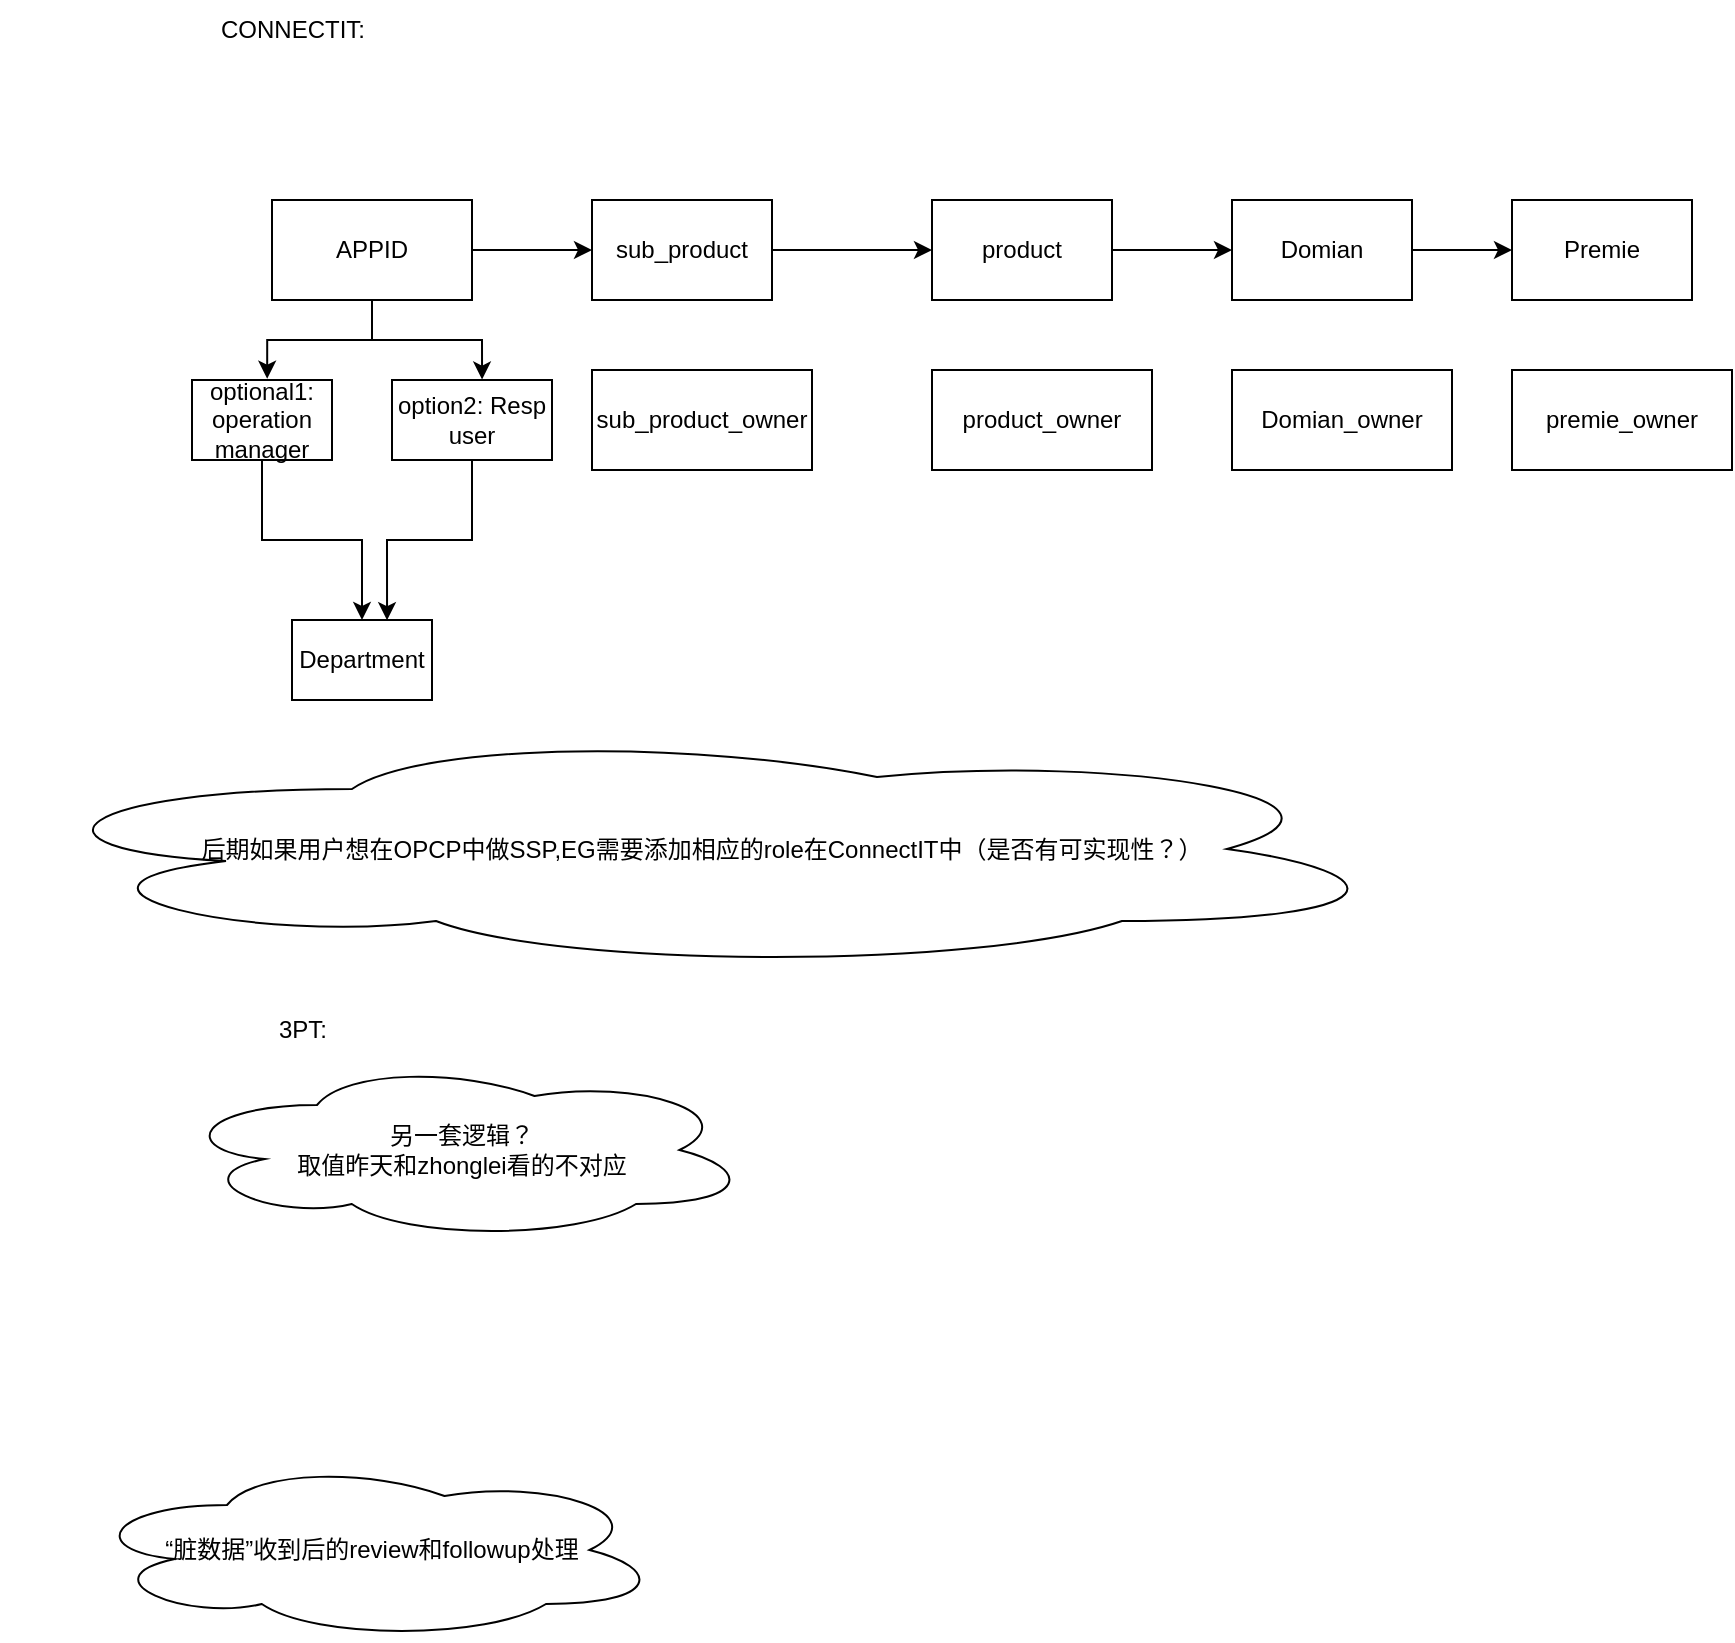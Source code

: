 <mxfile version="28.1.1">
  <diagram name="第 1 页" id="BSCWauZXV5LeKHG2UdXg">
    <mxGraphModel dx="1776" dy="558" grid="1" gridSize="10" guides="1" tooltips="1" connect="1" arrows="1" fold="1" page="1" pageScale="1" pageWidth="827" pageHeight="1169" math="0" shadow="0">
      <root>
        <mxCell id="0" />
        <mxCell id="1" parent="0" />
        <mxCell id="vqEWgfP7RBYQq6a4k92P-22" style="edgeStyle=orthogonalEdgeStyle;rounded=0;orthogonalLoop=1;jettySize=auto;html=1;entryX=0;entryY=0.5;entryDx=0;entryDy=0;" edge="1" parent="1" source="vqEWgfP7RBYQq6a4k92P-1" target="vqEWgfP7RBYQq6a4k92P-14">
          <mxGeometry relative="1" as="geometry" />
        </mxCell>
        <mxCell id="vqEWgfP7RBYQq6a4k92P-1" value="APPID" style="rounded=0;whiteSpace=wrap;html=1;" vertex="1" parent="1">
          <mxGeometry x="20" y="200" width="100" height="50" as="geometry" />
        </mxCell>
        <mxCell id="vqEWgfP7RBYQq6a4k92P-12" style="edgeStyle=orthogonalEdgeStyle;rounded=0;orthogonalLoop=1;jettySize=auto;html=1;entryX=0.5;entryY=0;entryDx=0;entryDy=0;" edge="1" parent="1" source="vqEWgfP7RBYQq6a4k92P-3" target="vqEWgfP7RBYQq6a4k92P-5">
          <mxGeometry relative="1" as="geometry" />
        </mxCell>
        <mxCell id="vqEWgfP7RBYQq6a4k92P-3" value="optional1: operation manager" style="rounded=0;whiteSpace=wrap;html=1;" vertex="1" parent="1">
          <mxGeometry x="-20" y="290" width="70" height="40" as="geometry" />
        </mxCell>
        <mxCell id="vqEWgfP7RBYQq6a4k92P-5" value="Department" style="rounded=0;whiteSpace=wrap;html=1;" vertex="1" parent="1">
          <mxGeometry x="30" y="410" width="70" height="40" as="geometry" />
        </mxCell>
        <mxCell id="vqEWgfP7RBYQq6a4k92P-7" value="option2: Resp user" style="rounded=0;whiteSpace=wrap;html=1;" vertex="1" parent="1">
          <mxGeometry x="80" y="290" width="80" height="40" as="geometry" />
        </mxCell>
        <mxCell id="vqEWgfP7RBYQq6a4k92P-10" style="edgeStyle=orthogonalEdgeStyle;rounded=0;orthogonalLoop=1;jettySize=auto;html=1;entryX=0.537;entryY=-0.016;entryDx=0;entryDy=0;entryPerimeter=0;" edge="1" parent="1" source="vqEWgfP7RBYQq6a4k92P-1" target="vqEWgfP7RBYQq6a4k92P-3">
          <mxGeometry relative="1" as="geometry" />
        </mxCell>
        <mxCell id="vqEWgfP7RBYQq6a4k92P-11" style="edgeStyle=orthogonalEdgeStyle;rounded=0;orthogonalLoop=1;jettySize=auto;html=1;entryX=0.563;entryY=-0.006;entryDx=0;entryDy=0;entryPerimeter=0;" edge="1" parent="1" source="vqEWgfP7RBYQq6a4k92P-1" target="vqEWgfP7RBYQq6a4k92P-7">
          <mxGeometry relative="1" as="geometry" />
        </mxCell>
        <mxCell id="vqEWgfP7RBYQq6a4k92P-13" style="edgeStyle=orthogonalEdgeStyle;rounded=0;orthogonalLoop=1;jettySize=auto;html=1;entryX=0.679;entryY=0.003;entryDx=0;entryDy=0;entryPerimeter=0;" edge="1" parent="1" source="vqEWgfP7RBYQq6a4k92P-7" target="vqEWgfP7RBYQq6a4k92P-5">
          <mxGeometry relative="1" as="geometry" />
        </mxCell>
        <mxCell id="vqEWgfP7RBYQq6a4k92P-23" style="edgeStyle=orthogonalEdgeStyle;rounded=0;orthogonalLoop=1;jettySize=auto;html=1;exitX=1;exitY=0.5;exitDx=0;exitDy=0;entryX=0;entryY=0.5;entryDx=0;entryDy=0;" edge="1" parent="1" source="vqEWgfP7RBYQq6a4k92P-14" target="vqEWgfP7RBYQq6a4k92P-15">
          <mxGeometry relative="1" as="geometry" />
        </mxCell>
        <mxCell id="vqEWgfP7RBYQq6a4k92P-14" value="sub_product" style="rounded=0;whiteSpace=wrap;html=1;" vertex="1" parent="1">
          <mxGeometry x="180" y="200" width="90" height="50" as="geometry" />
        </mxCell>
        <mxCell id="vqEWgfP7RBYQq6a4k92P-24" style="edgeStyle=orthogonalEdgeStyle;rounded=0;orthogonalLoop=1;jettySize=auto;html=1;exitX=1;exitY=0.5;exitDx=0;exitDy=0;entryX=0;entryY=0.5;entryDx=0;entryDy=0;" edge="1" parent="1" source="vqEWgfP7RBYQq6a4k92P-15" target="vqEWgfP7RBYQq6a4k92P-18">
          <mxGeometry relative="1" as="geometry" />
        </mxCell>
        <mxCell id="vqEWgfP7RBYQq6a4k92P-15" value="product" style="rounded=0;whiteSpace=wrap;html=1;" vertex="1" parent="1">
          <mxGeometry x="350" y="200" width="90" height="50" as="geometry" />
        </mxCell>
        <mxCell id="vqEWgfP7RBYQq6a4k92P-16" value="sub_product_owner" style="rounded=0;whiteSpace=wrap;html=1;" vertex="1" parent="1">
          <mxGeometry x="180" y="285" width="110" height="50" as="geometry" />
        </mxCell>
        <mxCell id="vqEWgfP7RBYQq6a4k92P-17" value="product_owner" style="rounded=0;whiteSpace=wrap;html=1;" vertex="1" parent="1">
          <mxGeometry x="350" y="285" width="110" height="50" as="geometry" />
        </mxCell>
        <mxCell id="vqEWgfP7RBYQq6a4k92P-25" style="edgeStyle=orthogonalEdgeStyle;rounded=0;orthogonalLoop=1;jettySize=auto;html=1;exitX=1;exitY=0.5;exitDx=0;exitDy=0;entryX=0;entryY=0.5;entryDx=0;entryDy=0;" edge="1" parent="1" source="vqEWgfP7RBYQq6a4k92P-18" target="vqEWgfP7RBYQq6a4k92P-19">
          <mxGeometry relative="1" as="geometry" />
        </mxCell>
        <mxCell id="vqEWgfP7RBYQq6a4k92P-18" value="Domian" style="rounded=0;whiteSpace=wrap;html=1;" vertex="1" parent="1">
          <mxGeometry x="500" y="200" width="90" height="50" as="geometry" />
        </mxCell>
        <mxCell id="vqEWgfP7RBYQq6a4k92P-19" value="Premie" style="rounded=0;whiteSpace=wrap;html=1;" vertex="1" parent="1">
          <mxGeometry x="640" y="200" width="90" height="50" as="geometry" />
        </mxCell>
        <mxCell id="vqEWgfP7RBYQq6a4k92P-20" value="Domian_owner" style="rounded=0;whiteSpace=wrap;html=1;" vertex="1" parent="1">
          <mxGeometry x="500" y="285" width="110" height="50" as="geometry" />
        </mxCell>
        <mxCell id="vqEWgfP7RBYQq6a4k92P-21" value="premie_owner" style="rounded=0;whiteSpace=wrap;html=1;" vertex="1" parent="1">
          <mxGeometry x="640" y="285" width="110" height="50" as="geometry" />
        </mxCell>
        <mxCell id="vqEWgfP7RBYQq6a4k92P-27" value="CONNECTIT:" style="text;html=1;align=center;verticalAlign=middle;resizable=0;points=[];autosize=1;strokeColor=none;fillColor=none;" vertex="1" parent="1">
          <mxGeometry x="-20" y="100" width="100" height="30" as="geometry" />
        </mxCell>
        <mxCell id="vqEWgfP7RBYQq6a4k92P-28" value="3PT:" style="text;html=1;align=center;verticalAlign=middle;resizable=0;points=[];autosize=1;strokeColor=none;fillColor=none;" vertex="1" parent="1">
          <mxGeometry x="10" y="600" width="50" height="30" as="geometry" />
        </mxCell>
        <mxCell id="vqEWgfP7RBYQq6a4k92P-30" value="&lt;span style=&quot;text-wrap-mode: nowrap;&quot;&gt;另一套逻辑？&lt;/span&gt;&lt;div style=&quot;text-wrap-mode: nowrap;&quot;&gt;取值昨天和zhonglei看的不对应&lt;/div&gt;" style="ellipse;shape=cloud;whiteSpace=wrap;html=1;" vertex="1" parent="1">
          <mxGeometry x="-30" y="630" width="290" height="90" as="geometry" />
        </mxCell>
        <mxCell id="vqEWgfP7RBYQq6a4k92P-31" value="&lt;span style=&quot;text-wrap-mode: nowrap;&quot;&gt;后期如果用户想在OPCP中做SSP,EG需要添加相应的role在ConnectIT中（是否有可实现性？）&lt;/span&gt;" style="ellipse;shape=cloud;whiteSpace=wrap;html=1;" vertex="1" parent="1">
          <mxGeometry x="-115" y="464.5" width="700" height="120" as="geometry" />
        </mxCell>
        <mxCell id="vqEWgfP7RBYQq6a4k92P-33" value="&lt;span style=&quot;text-wrap-mode: nowrap;&quot;&gt;“脏数据”收到后的review和followup处理&lt;/span&gt;" style="ellipse;shape=cloud;whiteSpace=wrap;html=1;" vertex="1" parent="1">
          <mxGeometry x="-75" y="830" width="290" height="90" as="geometry" />
        </mxCell>
      </root>
    </mxGraphModel>
  </diagram>
</mxfile>
